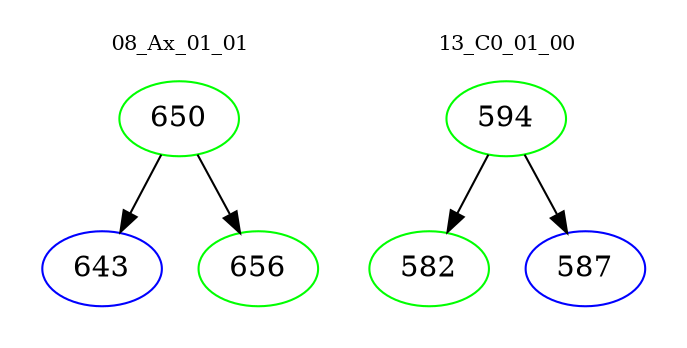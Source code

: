 digraph{
subgraph cluster_0 {
color = white
label = "08_Ax_01_01";
fontsize=10;
T0_650 [label="650", color="green"]
T0_650 -> T0_643 [color="black"]
T0_643 [label="643", color="blue"]
T0_650 -> T0_656 [color="black"]
T0_656 [label="656", color="green"]
}
subgraph cluster_1 {
color = white
label = "13_C0_01_00";
fontsize=10;
T1_594 [label="594", color="green"]
T1_594 -> T1_582 [color="black"]
T1_582 [label="582", color="green"]
T1_594 -> T1_587 [color="black"]
T1_587 [label="587", color="blue"]
}
}
